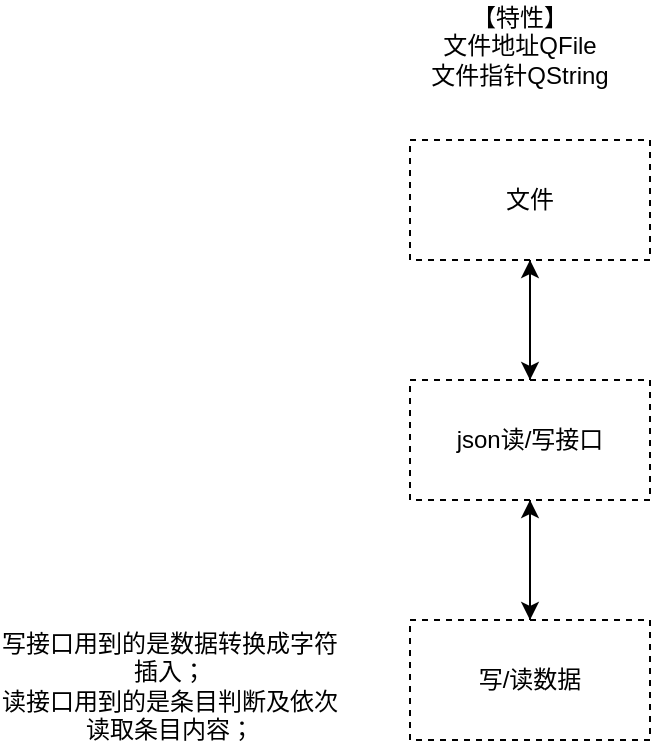 <mxfile version="21.3.4" type="github">
  <diagram id="C5RBs43oDa-KdzZeNtuy" name="Page-1">
    <mxGraphModel dx="1430" dy="775" grid="1" gridSize="10" guides="1" tooltips="1" connect="1" arrows="1" fold="1" page="1" pageScale="1" pageWidth="827" pageHeight="1169" math="0" shadow="0">
      <root>
        <mxCell id="WIyWlLk6GJQsqaUBKTNV-0" />
        <mxCell id="WIyWlLk6GJQsqaUBKTNV-1" parent="WIyWlLk6GJQsqaUBKTNV-0" />
        <mxCell id="tb2BSFKgp5volHdFknrF-4" value="" style="rounded=0;orthogonalLoop=1;jettySize=auto;html=1;" edge="1" parent="WIyWlLk6GJQsqaUBKTNV-1" source="tb2BSFKgp5volHdFknrF-1" target="tb2BSFKgp5volHdFknrF-3">
          <mxGeometry relative="1" as="geometry" />
        </mxCell>
        <mxCell id="tb2BSFKgp5volHdFknrF-1" value="文件" style="rounded=0;whiteSpace=wrap;html=1;dashed=1;" vertex="1" parent="WIyWlLk6GJQsqaUBKTNV-1">
          <mxGeometry x="385" y="340" width="120" height="60" as="geometry" />
        </mxCell>
        <mxCell id="tb2BSFKgp5volHdFknrF-2" value="【特性】&lt;br&gt;文件地址QFile&lt;br&gt;文件指针QString" style="text;html=1;strokeColor=none;fillColor=none;align=center;verticalAlign=middle;whiteSpace=wrap;rounded=0;" vertex="1" parent="WIyWlLk6GJQsqaUBKTNV-1">
          <mxGeometry x="375" y="270" width="130" height="45" as="geometry" />
        </mxCell>
        <mxCell id="tb2BSFKgp5volHdFknrF-5" style="edgeStyle=orthogonalEdgeStyle;rounded=0;orthogonalLoop=1;jettySize=auto;html=1;entryX=0.5;entryY=1;entryDx=0;entryDy=0;" edge="1" parent="WIyWlLk6GJQsqaUBKTNV-1" source="tb2BSFKgp5volHdFknrF-3" target="tb2BSFKgp5volHdFknrF-1">
          <mxGeometry relative="1" as="geometry" />
        </mxCell>
        <mxCell id="tb2BSFKgp5volHdFknrF-7" value="" style="edgeStyle=orthogonalEdgeStyle;rounded=0;orthogonalLoop=1;jettySize=auto;html=1;" edge="1" parent="WIyWlLk6GJQsqaUBKTNV-1" source="tb2BSFKgp5volHdFknrF-3" target="tb2BSFKgp5volHdFknrF-6">
          <mxGeometry relative="1" as="geometry" />
        </mxCell>
        <mxCell id="tb2BSFKgp5volHdFknrF-3" value="json读/写接口" style="rounded=0;whiteSpace=wrap;html=1;dashed=1;" vertex="1" parent="WIyWlLk6GJQsqaUBKTNV-1">
          <mxGeometry x="385" y="460" width="120" height="60" as="geometry" />
        </mxCell>
        <mxCell id="tb2BSFKgp5volHdFknrF-10" style="edgeStyle=orthogonalEdgeStyle;rounded=0;orthogonalLoop=1;jettySize=auto;html=1;entryX=0.5;entryY=1;entryDx=0;entryDy=0;" edge="1" parent="WIyWlLk6GJQsqaUBKTNV-1" source="tb2BSFKgp5volHdFknrF-6" target="tb2BSFKgp5volHdFknrF-3">
          <mxGeometry relative="1" as="geometry" />
        </mxCell>
        <mxCell id="tb2BSFKgp5volHdFknrF-6" value="写/读数据" style="whiteSpace=wrap;html=1;rounded=0;dashed=1;" vertex="1" parent="WIyWlLk6GJQsqaUBKTNV-1">
          <mxGeometry x="385" y="580" width="120" height="60" as="geometry" />
        </mxCell>
        <mxCell id="tb2BSFKgp5volHdFknrF-8" value="写接口用到的是数据转换成字符插入；&lt;br&gt;读接口用到的是条目判断及依次读取条目内容；" style="text;html=1;strokeColor=none;fillColor=none;align=center;verticalAlign=middle;whiteSpace=wrap;rounded=0;" vertex="1" parent="WIyWlLk6GJQsqaUBKTNV-1">
          <mxGeometry x="180" y="585" width="170" height="55" as="geometry" />
        </mxCell>
      </root>
    </mxGraphModel>
  </diagram>
</mxfile>
